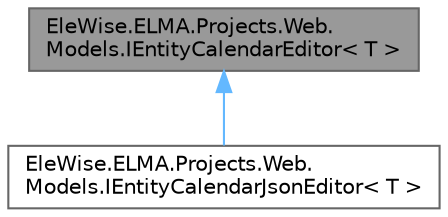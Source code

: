 digraph "EleWise.ELMA.Projects.Web.Models.IEntityCalendarEditor&lt; T &gt;"
{
 // LATEX_PDF_SIZE
  bgcolor="transparent";
  edge [fontname=Helvetica,fontsize=10,labelfontname=Helvetica,labelfontsize=10];
  node [fontname=Helvetica,fontsize=10,shape=box,height=0.2,width=0.4];
  Node1 [id="Node000001",label="EleWise.ELMA.Projects.Web.\lModels.IEntityCalendarEditor\< T \>",height=0.2,width=0.4,color="gray40", fillcolor="grey60", style="filled", fontcolor="black",tooltip="Интерфейс редактора календаря объекта"];
  Node1 -> Node2 [id="edge1_Node000001_Node000002",dir="back",color="steelblue1",style="solid",tooltip=" "];
  Node2 [id="Node000002",label="EleWise.ELMA.Projects.Web.\lModels.IEntityCalendarJsonEditor\< T \>",height=0.2,width=0.4,color="gray40", fillcolor="white", style="filled",URL="$interface_ele_wise_1_1_e_l_m_a_1_1_projects_1_1_web_1_1_models_1_1_i_entity_calendar_json_editor.html",tooltip="Интерфейс редактора календаря объекта"];
}
